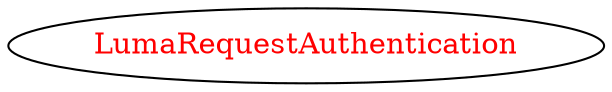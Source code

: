 digraph dependencyGraph {
 concentrate=true;
 ranksep="2.0";
 rankdir="LR"; 
 splines="ortho";
"LumaRequestAuthentication" [fontcolor="red"];
}